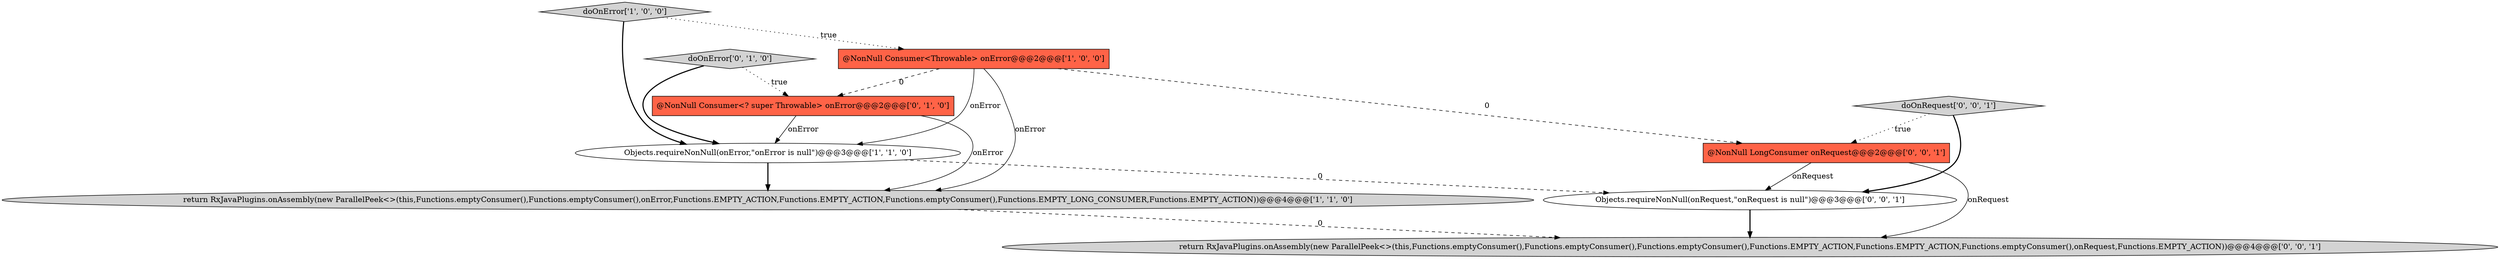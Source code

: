 digraph {
2 [style = filled, label = "doOnError['1', '0', '0']", fillcolor = lightgray, shape = diamond image = "AAA0AAABBB1BBB"];
1 [style = filled, label = "@NonNull Consumer<Throwable> onError@@@2@@@['1', '0', '0']", fillcolor = tomato, shape = box image = "AAA1AAABBB1BBB"];
7 [style = filled, label = "@NonNull LongConsumer onRequest@@@2@@@['0', '0', '1']", fillcolor = tomato, shape = box image = "AAA0AAABBB3BBB"];
9 [style = filled, label = "doOnRequest['0', '0', '1']", fillcolor = lightgray, shape = diamond image = "AAA0AAABBB3BBB"];
5 [style = filled, label = "doOnError['0', '1', '0']", fillcolor = lightgray, shape = diamond image = "AAA0AAABBB2BBB"];
6 [style = filled, label = "return RxJavaPlugins.onAssembly(new ParallelPeek<>(this,Functions.emptyConsumer(),Functions.emptyConsumer(),Functions.emptyConsumer(),Functions.EMPTY_ACTION,Functions.EMPTY_ACTION,Functions.emptyConsumer(),onRequest,Functions.EMPTY_ACTION))@@@4@@@['0', '0', '1']", fillcolor = lightgray, shape = ellipse image = "AAA0AAABBB3BBB"];
4 [style = filled, label = "@NonNull Consumer<? super Throwable> onError@@@2@@@['0', '1', '0']", fillcolor = tomato, shape = box image = "AAA1AAABBB2BBB"];
8 [style = filled, label = "Objects.requireNonNull(onRequest,\"onRequest is null\")@@@3@@@['0', '0', '1']", fillcolor = white, shape = ellipse image = "AAA0AAABBB3BBB"];
3 [style = filled, label = "return RxJavaPlugins.onAssembly(new ParallelPeek<>(this,Functions.emptyConsumer(),Functions.emptyConsumer(),onError,Functions.EMPTY_ACTION,Functions.EMPTY_ACTION,Functions.emptyConsumer(),Functions.EMPTY_LONG_CONSUMER,Functions.EMPTY_ACTION))@@@4@@@['1', '1', '0']", fillcolor = lightgray, shape = ellipse image = "AAA0AAABBB1BBB"];
0 [style = filled, label = "Objects.requireNonNull(onError,\"onError is null\")@@@3@@@['1', '1', '0']", fillcolor = white, shape = ellipse image = "AAA0AAABBB1BBB"];
0->3 [style = bold, label=""];
1->4 [style = dashed, label="0"];
4->3 [style = solid, label="onError"];
0->8 [style = dashed, label="0"];
2->0 [style = bold, label=""];
8->6 [style = bold, label=""];
3->6 [style = dashed, label="0"];
7->6 [style = solid, label="onRequest"];
7->8 [style = solid, label="onRequest"];
9->7 [style = dotted, label="true"];
1->3 [style = solid, label="onError"];
5->0 [style = bold, label=""];
9->8 [style = bold, label=""];
1->7 [style = dashed, label="0"];
2->1 [style = dotted, label="true"];
4->0 [style = solid, label="onError"];
5->4 [style = dotted, label="true"];
1->0 [style = solid, label="onError"];
}

